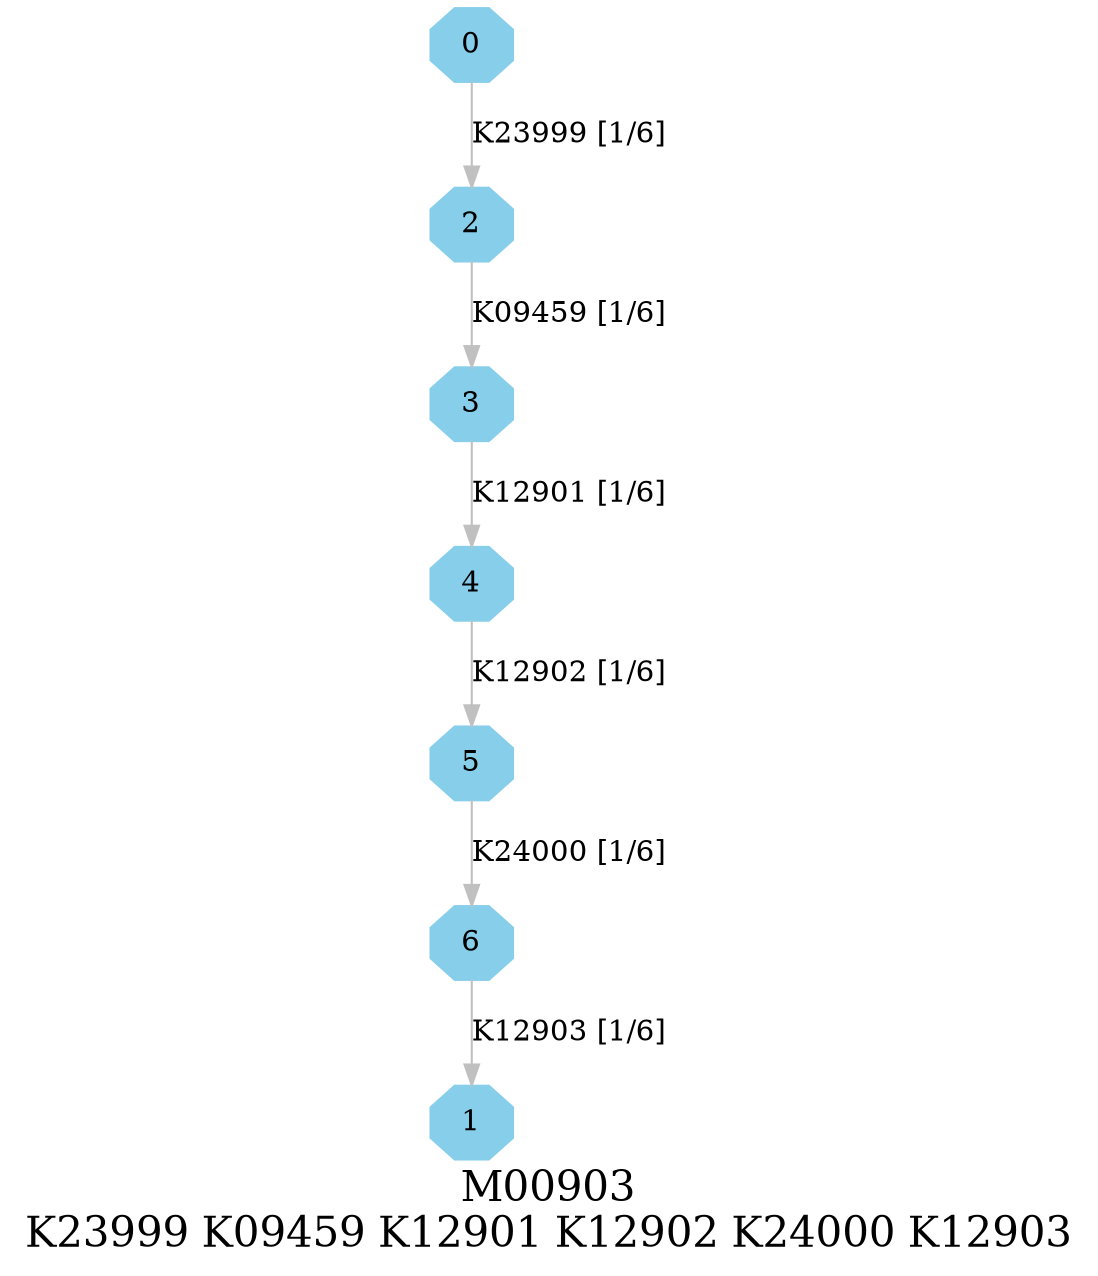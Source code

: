 digraph G {
graph [label="M00903
K23999 K09459 K12901 K12902 K24000 K12903",fontsize=20];
node [shape=box,style=filled];
edge [len=3,color=grey];
{node [width=.3,height=.3,shape=octagon,style=filled,color=skyblue] 0 1 2 3 4 5 6 }
0 -> 2 [label="K23999 [1/6]"];
2 -> 3 [label="K09459 [1/6]"];
3 -> 4 [label="K12901 [1/6]"];
4 -> 5 [label="K12902 [1/6]"];
5 -> 6 [label="K24000 [1/6]"];
6 -> 1 [label="K12903 [1/6]"];
}